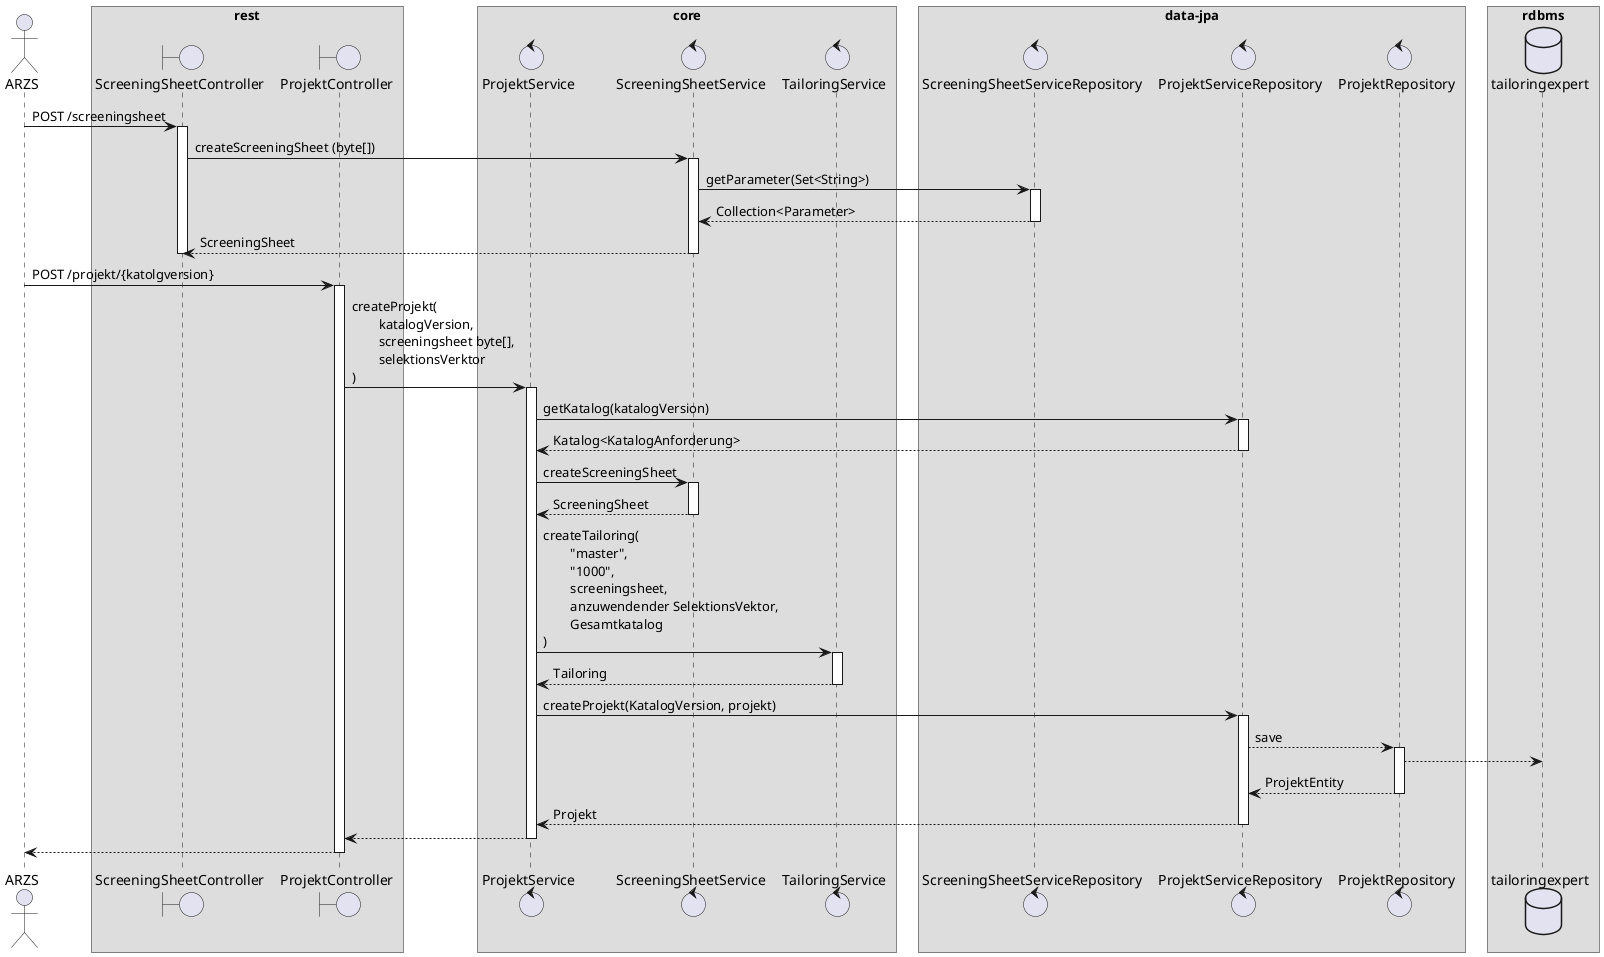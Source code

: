 @startuml ProjektAnlegen.png
skinparam BoxPadding 10

actor ARZS


box rest
    boundary ScreeningSheetController
    boundary ProjektController
end box

box core
    control ProjektService
    control ScreeningSheetService
    control TailoringService
end box

box data-jpa
    control ScreeningSheetServiceRepository
    control ProjektServiceRepository
    control ProjektRepository
end box

box rdbms
    database tailoringexpert as db
end box

ARZS -> ScreeningSheetController : POST /screeningsheet
activate ScreeningSheetController
    ScreeningSheetController -> ScreeningSheetService : createScreeningSheet (byte[])
    activate ScreeningSheetService
        ScreeningSheetService -> ScreeningSheetServiceRepository : getParameter(Set<String>)
        activate ScreeningSheetServiceRepository
            ScreeningSheetServiceRepository --> ScreeningSheetService : Collection<Parameter>
        deactivate ScreeningSheetServiceRepository
    ScreeningSheetService --> ScreeningSheetController : ScreeningSheet
    deactivate ScreeningSheetService
deactivate ScreeningSheetController

ARZS -> ProjektController : POST /projekt/{katolgversion}
activate ProjektController

ProjektController -> ProjektService : createProjekt(\n\tkatalogVersion,\n\tscreeningsheet byte[],\n\tselektionsVerktor\n)
activate ProjektService
    ProjektService -> ProjektServiceRepository : getKatalog(katalogVersion)
    activate ProjektServiceRepository
        ProjektServiceRepository --> ProjektService : Katalog<KatalogAnforderung>
    deactivate ProjektServiceRepository
    ProjektService -> ScreeningSheetService : createScreeningSheet
    activate ScreeningSheetService
        ScreeningSheetService --> ProjektService : ScreeningSheet
    deactivate ScreeningSheetService
    ProjektService -> TailoringService : createTailoring(\n\t"master",\n\t"1000",\n\tscreeningsheet,\n\tanzuwendender SelektionsVektor,\n\tGesamtkatalog\n)
    activate TailoringService
    TailoringService --> ProjektService : Tailoring
    deactivate TailoringService
    ProjektService -> ProjektServiceRepository : createProjekt(KatalogVersion, projekt)
    activate ProjektServiceRepository
        ProjektServiceRepository --> ProjektRepository : save
        activate ProjektRepository
            ProjektRepository --> db
            ProjektRepository --> ProjektServiceRepository : ProjektEntity
        deactivate ProjektRepository
        ProjektServiceRepository --> ProjektService : Projekt
    deactivate ProjektServiceRepository
    ProjektService --> ProjektController
    deactivate ProjektService
    ProjektController --> ARZS
  deactivate ProjektController



@enduml